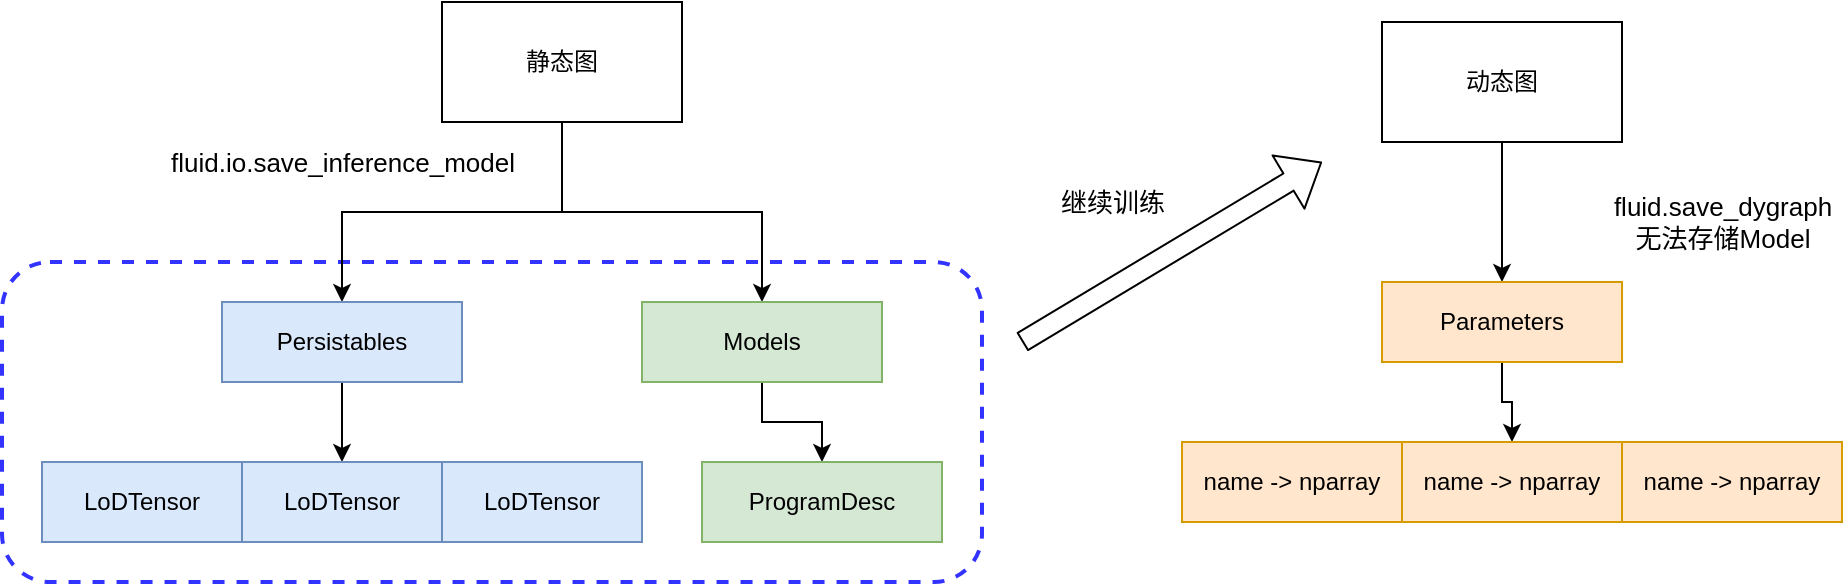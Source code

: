 <mxfile version="12.9.0" type="github" pages="2">
  <diagram id="HhtTGukB8IkxPl_5MrgR" name="base">
    <mxGraphModel dx="946" dy="613" grid="1" gridSize="10" guides="1" tooltips="1" connect="1" arrows="1" fold="1" page="1" pageScale="1" pageWidth="827" pageHeight="1169" math="0" shadow="0">
      <root>
        <mxCell id="0" />
        <mxCell id="1" parent="0" />
        <mxCell id="1kePdqKyU_XRXXnLLObr-27" value="" style="rounded=1;whiteSpace=wrap;html=1;fontSize=13;fillColor=none;strokeColor=#3333FF;dashed=1;strokeWidth=2;" vertex="1" parent="1">
          <mxGeometry x="10" y="370" width="490" height="160" as="geometry" />
        </mxCell>
        <mxCell id="1kePdqKyU_XRXXnLLObr-11" style="edgeStyle=orthogonalEdgeStyle;rounded=0;orthogonalLoop=1;jettySize=auto;html=1;exitX=0.5;exitY=1;exitDx=0;exitDy=0;entryX=0.5;entryY=0;entryDx=0;entryDy=0;fontSize=13;" edge="1" parent="1" source="1kePdqKyU_XRXXnLLObr-1" target="1kePdqKyU_XRXXnLLObr-2">
          <mxGeometry relative="1" as="geometry" />
        </mxCell>
        <mxCell id="1kePdqKyU_XRXXnLLObr-12" style="edgeStyle=orthogonalEdgeStyle;rounded=0;orthogonalLoop=1;jettySize=auto;html=1;exitX=0.5;exitY=1;exitDx=0;exitDy=0;entryX=0.5;entryY=0;entryDx=0;entryDy=0;fontSize=13;" edge="1" parent="1" source="1kePdqKyU_XRXXnLLObr-1" target="1kePdqKyU_XRXXnLLObr-7">
          <mxGeometry relative="1" as="geometry" />
        </mxCell>
        <mxCell id="1kePdqKyU_XRXXnLLObr-1" value="静态图" style="rounded=0;whiteSpace=wrap;html=1;" vertex="1" parent="1">
          <mxGeometry x="230" y="240" width="120" height="60" as="geometry" />
        </mxCell>
        <mxCell id="1kePdqKyU_XRXXnLLObr-13" style="edgeStyle=orthogonalEdgeStyle;rounded=0;orthogonalLoop=1;jettySize=auto;html=1;exitX=0.5;exitY=1;exitDx=0;exitDy=0;entryX=0.5;entryY=0;entryDx=0;entryDy=0;fontSize=13;" edge="1" parent="1" source="1kePdqKyU_XRXXnLLObr-2" target="1kePdqKyU_XRXXnLLObr-4">
          <mxGeometry relative="1" as="geometry" />
        </mxCell>
        <mxCell id="1kePdqKyU_XRXXnLLObr-2" value="Persistables" style="rounded=0;whiteSpace=wrap;html=1;fillColor=#dae8fc;strokeColor=#6c8ebf;" vertex="1" parent="1">
          <mxGeometry x="120" y="390" width="120" height="40" as="geometry" />
        </mxCell>
        <mxCell id="1kePdqKyU_XRXXnLLObr-3" value="LoDTensor" style="rounded=0;whiteSpace=wrap;html=1;fillColor=#dae8fc;strokeColor=#6c8ebf;" vertex="1" parent="1">
          <mxGeometry x="30" y="470" width="100" height="40" as="geometry" />
        </mxCell>
        <mxCell id="1kePdqKyU_XRXXnLLObr-4" value="LoDTensor" style="rounded=0;whiteSpace=wrap;html=1;fillColor=#dae8fc;strokeColor=#6c8ebf;" vertex="1" parent="1">
          <mxGeometry x="130" y="470" width="100" height="40" as="geometry" />
        </mxCell>
        <mxCell id="1kePdqKyU_XRXXnLLObr-5" value="LoDTensor" style="rounded=0;whiteSpace=wrap;html=1;fillColor=#dae8fc;strokeColor=#6c8ebf;" vertex="1" parent="1">
          <mxGeometry x="230" y="470" width="100" height="40" as="geometry" />
        </mxCell>
        <mxCell id="1kePdqKyU_XRXXnLLObr-14" style="edgeStyle=orthogonalEdgeStyle;rounded=0;orthogonalLoop=1;jettySize=auto;html=1;exitX=0.5;exitY=1;exitDx=0;exitDy=0;fontSize=13;" edge="1" parent="1" source="1kePdqKyU_XRXXnLLObr-7" target="1kePdqKyU_XRXXnLLObr-8">
          <mxGeometry relative="1" as="geometry" />
        </mxCell>
        <mxCell id="1kePdqKyU_XRXXnLLObr-7" value="Models" style="rounded=0;whiteSpace=wrap;html=1;fillColor=#d5e8d4;strokeColor=#82b366;" vertex="1" parent="1">
          <mxGeometry x="330" y="390" width="120" height="40" as="geometry" />
        </mxCell>
        <mxCell id="1kePdqKyU_XRXXnLLObr-8" value="ProgramDesc" style="rounded=0;whiteSpace=wrap;html=1;fillColor=#d5e8d4;strokeColor=#82b366;" vertex="1" parent="1">
          <mxGeometry x="360" y="470" width="120" height="40" as="geometry" />
        </mxCell>
        <mxCell id="1kePdqKyU_XRXXnLLObr-10" value="fluid.io.save_inference_model" style="text;html=1;align=center;verticalAlign=middle;resizable=0;points=[];autosize=1;fontSize=13;" vertex="1" parent="1">
          <mxGeometry x="85" y="310" width="190" height="20" as="geometry" />
        </mxCell>
        <mxCell id="1kePdqKyU_XRXXnLLObr-25" style="edgeStyle=orthogonalEdgeStyle;rounded=0;orthogonalLoop=1;jettySize=auto;html=1;exitX=0.5;exitY=1;exitDx=0;exitDy=0;entryX=0.5;entryY=0;entryDx=0;entryDy=0;fontSize=13;" edge="1" parent="1" source="1kePdqKyU_XRXXnLLObr-15" target="1kePdqKyU_XRXXnLLObr-16">
          <mxGeometry relative="1" as="geometry" />
        </mxCell>
        <mxCell id="1kePdqKyU_XRXXnLLObr-15" value="动态图" style="rounded=0;whiteSpace=wrap;html=1;" vertex="1" parent="1">
          <mxGeometry x="700" y="250" width="120" height="60" as="geometry" />
        </mxCell>
        <mxCell id="1kePdqKyU_XRXXnLLObr-26" style="edgeStyle=orthogonalEdgeStyle;rounded=0;orthogonalLoop=1;jettySize=auto;html=1;exitX=0.5;exitY=1;exitDx=0;exitDy=0;entryX=0.5;entryY=0;entryDx=0;entryDy=0;fontSize=13;" edge="1" parent="1" source="1kePdqKyU_XRXXnLLObr-16" target="1kePdqKyU_XRXXnLLObr-20">
          <mxGeometry relative="1" as="geometry" />
        </mxCell>
        <mxCell id="1kePdqKyU_XRXXnLLObr-16" value="Parameters" style="rounded=0;whiteSpace=wrap;html=1;fillColor=#ffe6cc;strokeColor=#d79b00;" vertex="1" parent="1">
          <mxGeometry x="700" y="380" width="120" height="40" as="geometry" />
        </mxCell>
        <mxCell id="1kePdqKyU_XRXXnLLObr-17" value="name -&amp;gt; nparray" style="rounded=0;whiteSpace=wrap;html=1;fillColor=#ffe6cc;strokeColor=#d79b00;" vertex="1" parent="1">
          <mxGeometry x="600" y="460" width="110" height="40" as="geometry" />
        </mxCell>
        <mxCell id="1kePdqKyU_XRXXnLLObr-20" value="name -&amp;gt; nparray" style="rounded=0;whiteSpace=wrap;html=1;fillColor=#ffe6cc;strokeColor=#d79b00;" vertex="1" parent="1">
          <mxGeometry x="710" y="460" width="110" height="40" as="geometry" />
        </mxCell>
        <mxCell id="1kePdqKyU_XRXXnLLObr-21" value="name -&amp;gt; nparray" style="rounded=0;whiteSpace=wrap;html=1;fillColor=#ffe6cc;strokeColor=#d79b00;" vertex="1" parent="1">
          <mxGeometry x="820" y="460" width="110" height="40" as="geometry" />
        </mxCell>
        <mxCell id="1kePdqKyU_XRXXnLLObr-22" value="fluid.save_dygraph&lt;br&gt;无法存储Model" style="text;html=1;align=center;verticalAlign=middle;resizable=0;points=[];autosize=1;fontSize=13;" vertex="1" parent="1">
          <mxGeometry x="810" y="330" width="120" height="40" as="geometry" />
        </mxCell>
        <mxCell id="1kePdqKyU_XRXXnLLObr-28" value="" style="shape=flexArrow;endArrow=classic;html=1;fontSize=13;" edge="1" parent="1">
          <mxGeometry width="50" height="50" relative="1" as="geometry">
            <mxPoint x="520" y="410" as="sourcePoint" />
            <mxPoint x="670" y="320" as="targetPoint" />
          </mxGeometry>
        </mxCell>
        <mxCell id="1kePdqKyU_XRXXnLLObr-29" value="继续训练" style="text;html=1;align=center;verticalAlign=middle;resizable=0;points=[];autosize=1;fontSize=13;" vertex="1" parent="1">
          <mxGeometry x="530" y="330" width="70" height="20" as="geometry" />
        </mxCell>
      </root>
    </mxGraphModel>
  </diagram>
  <diagram id="y1TU_4p_iIAbCVtNZwjB" name="design">
    <mxGraphModel dx="946" dy="613" grid="1" gridSize="10" guides="1" tooltips="1" connect="1" arrows="1" fold="1" page="1" pageScale="1" pageWidth="827" pageHeight="1169" math="0" shadow="0">
      <root>
        <mxCell id="Vdkg41hQiwGgbLy7LcJk-0" />
        <mxCell id="Vdkg41hQiwGgbLy7LcJk-1" parent="Vdkg41hQiwGgbLy7LcJk-0" />
        <mxCell id="4x60L5q-0hJ3BwwnQkIZ-2" value="" style="rounded=1;whiteSpace=wrap;html=1;strokeColor=#000000;strokeWidth=1;fillColor=none;fontSize=13;dashed=1;" vertex="1" parent="Vdkg41hQiwGgbLy7LcJk-1">
          <mxGeometry x="95" y="250" width="451" height="150" as="geometry" />
        </mxCell>
        <mxCell id="vurdL9MjWNo66thMDwqf-3" style="edgeStyle=orthogonalEdgeStyle;rounded=0;orthogonalLoop=1;jettySize=auto;html=1;exitX=0.5;exitY=1;exitDx=0;exitDy=0;entryX=0;entryY=0;entryDx=0;entryDy=0;fontSize=13;" edge="1" parent="Vdkg41hQiwGgbLy7LcJk-1" source="vurdL9MjWNo66thMDwqf-4" target="vurdL9MjWNo66thMDwqf-6">
          <mxGeometry relative="1" as="geometry" />
        </mxCell>
        <mxCell id="vurdL9MjWNo66thMDwqf-4" value="Persistables" style="rounded=0;whiteSpace=wrap;html=1;fillColor=#dae8fc;strokeColor=#6c8ebf;" vertex="1" parent="Vdkg41hQiwGgbLy7LcJk-1">
          <mxGeometry x="366" y="271" width="120" height="40" as="geometry" />
        </mxCell>
        <mxCell id="vurdL9MjWNo66thMDwqf-5" value="LoDTensor" style="rounded=0;whiteSpace=wrap;html=1;fillColor=#dae8fc;strokeColor=#6c8ebf;" vertex="1" parent="Vdkg41hQiwGgbLy7LcJk-1">
          <mxGeometry x="320" y="340" width="100" height="40" as="geometry" />
        </mxCell>
        <mxCell id="jUuth4kLCtveJ9FZlWfp-20" style="edgeStyle=orthogonalEdgeStyle;rounded=0;orthogonalLoop=1;jettySize=auto;html=1;exitX=0;exitY=1;exitDx=0;exitDy=0;fontSize=13;" edge="1" parent="Vdkg41hQiwGgbLy7LcJk-1" source="vurdL9MjWNo66thMDwqf-6" target="jUuth4kLCtveJ9FZlWfp-2">
          <mxGeometry relative="1" as="geometry">
            <Array as="points">
              <mxPoint x="420" y="420" />
              <mxPoint x="456" y="420" />
            </Array>
          </mxGeometry>
        </mxCell>
        <mxCell id="vurdL9MjWNo66thMDwqf-6" value="LoDTensor" style="rounded=0;whiteSpace=wrap;html=1;fillColor=#dae8fc;strokeColor=#6c8ebf;" vertex="1" parent="Vdkg41hQiwGgbLy7LcJk-1">
          <mxGeometry x="420" y="340" width="100" height="40" as="geometry" />
        </mxCell>
        <mxCell id="jUuth4kLCtveJ9FZlWfp-16" style="edgeStyle=orthogonalEdgeStyle;rounded=0;orthogonalLoop=1;jettySize=auto;html=1;exitX=0.5;exitY=1;exitDx=0;exitDy=0;entryX=0.5;entryY=0;entryDx=0;entryDy=0;fontSize=13;" edge="1" parent="Vdkg41hQiwGgbLy7LcJk-1" source="vurdL9MjWNo66thMDwqf-10" target="jUuth4kLCtveJ9FZlWfp-0">
          <mxGeometry relative="1" as="geometry">
            <Array as="points">
              <mxPoint x="205" y="420" />
              <mxPoint x="133" y="420" />
            </Array>
          </mxGeometry>
        </mxCell>
        <mxCell id="vurdL9MjWNo66thMDwqf-10" value="ProgramDesc" style="rounded=0;whiteSpace=wrap;html=1;fillColor=#d5e8d4;strokeColor=#82b366;" vertex="1" parent="Vdkg41hQiwGgbLy7LcJk-1">
          <mxGeometry x="145" y="340" width="120" height="40" as="geometry" />
        </mxCell>
        <mxCell id="jUuth4kLCtveJ9FZlWfp-9" style="edgeStyle=orthogonalEdgeStyle;rounded=0;orthogonalLoop=1;jettySize=auto;html=1;exitX=0.5;exitY=1;exitDx=0;exitDy=0;entryX=0.5;entryY=0;entryDx=0;entryDy=0;fontSize=13;" edge="1" parent="Vdkg41hQiwGgbLy7LcJk-1" source="vurdL9MjWNo66thMDwqf-13" target="vurdL9MjWNo66thMDwqf-23">
          <mxGeometry relative="1" as="geometry" />
        </mxCell>
        <mxCell id="vurdL9MjWNo66thMDwqf-13" value="动态图" style="rounded=0;whiteSpace=wrap;html=1;" vertex="1" parent="Vdkg41hQiwGgbLy7LcJk-1">
          <mxGeometry x="260.5" y="70" width="120" height="60" as="geometry" />
        </mxCell>
        <mxCell id="jUuth4kLCtveJ9FZlWfp-8" style="edgeStyle=orthogonalEdgeStyle;rounded=0;orthogonalLoop=1;jettySize=auto;html=1;entryX=0.5;entryY=0;entryDx=0;entryDy=0;fontSize=13;" edge="1" parent="Vdkg41hQiwGgbLy7LcJk-1" source="vurdL9MjWNo66thMDwqf-23" target="4x60L5q-0hJ3BwwnQkIZ-2">
          <mxGeometry relative="1" as="geometry" />
        </mxCell>
        <mxCell id="vurdL9MjWNo66thMDwqf-23" value="StaticModelRunner(Layer)" style="rounded=0;whiteSpace=wrap;html=1;strokeColor=#000000;strokeWidth=1;fillColor=none;fontSize=13;" vertex="1" parent="Vdkg41hQiwGgbLy7LcJk-1">
          <mxGeometry x="220.5" y="160" width="200" height="50" as="geometry" />
        </mxCell>
        <mxCell id="vurdL9MjWNo66thMDwqf-24" value="Load" style="text;html=1;align=center;verticalAlign=middle;resizable=0;points=[];autosize=1;fontSize=13;" vertex="1" parent="Vdkg41hQiwGgbLy7LcJk-1">
          <mxGeometry x="270" y="220" width="40" height="20" as="geometry" />
        </mxCell>
        <mxCell id="4x60L5q-0hJ3BwwnQkIZ-0" value="Models" style="rounded=0;whiteSpace=wrap;html=1;fillColor=#d5e8d4;strokeColor=#82b366;" vertex="1" parent="Vdkg41hQiwGgbLy7LcJk-1">
          <mxGeometry x="145" y="270" width="120" height="40" as="geometry" />
        </mxCell>
        <mxCell id="jUuth4kLCtveJ9FZlWfp-12" style="edgeStyle=orthogonalEdgeStyle;rounded=0;orthogonalLoop=1;jettySize=auto;html=1;exitX=0.5;exitY=1;exitDx=0;exitDy=0;fontSize=13;" edge="1" parent="Vdkg41hQiwGgbLy7LcJk-1" source="jUuth4kLCtveJ9FZlWfp-0" target="jUuth4kLCtveJ9FZlWfp-5">
          <mxGeometry relative="1" as="geometry">
            <Array as="points">
              <mxPoint x="133" y="500" />
              <mxPoint x="210" y="500" />
            </Array>
          </mxGeometry>
        </mxCell>
        <mxCell id="jUuth4kLCtveJ9FZlWfp-17" style="edgeStyle=orthogonalEdgeStyle;rounded=0;orthogonalLoop=1;jettySize=auto;html=1;exitX=1;exitY=0.5;exitDx=0;exitDy=0;entryX=0;entryY=0.5;entryDx=0;entryDy=0;fontSize=13;" edge="1" parent="Vdkg41hQiwGgbLy7LcJk-1" source="jUuth4kLCtveJ9FZlWfp-0" target="jUuth4kLCtveJ9FZlWfp-1">
          <mxGeometry relative="1" as="geometry" />
        </mxCell>
        <mxCell id="jUuth4kLCtveJ9FZlWfp-0" value="fwd_program_desc" style="rounded=0;whiteSpace=wrap;html=1;fillColor=#d5e8d4;strokeColor=#82b366;" vertex="1" parent="Vdkg41hQiwGgbLy7LcJk-1">
          <mxGeometry x="73" y="440" width="120" height="40" as="geometry" />
        </mxCell>
        <mxCell id="jUuth4kLCtveJ9FZlWfp-14" style="edgeStyle=orthogonalEdgeStyle;rounded=0;orthogonalLoop=1;jettySize=auto;html=1;exitX=0.5;exitY=1;exitDx=0;exitDy=0;fontSize=13;" edge="1" parent="Vdkg41hQiwGgbLy7LcJk-1" source="jUuth4kLCtveJ9FZlWfp-1" target="jUuth4kLCtveJ9FZlWfp-6">
          <mxGeometry relative="1" as="geometry">
            <Array as="points">
              <mxPoint x="277" y="540" />
              <mxPoint x="410" y="540" />
            </Array>
          </mxGeometry>
        </mxCell>
        <mxCell id="jUuth4kLCtveJ9FZlWfp-1" value="bwd_program_desc" style="rounded=0;whiteSpace=wrap;html=1;fillColor=#d5e8d4;strokeColor=#82b366;" vertex="1" parent="Vdkg41hQiwGgbLy7LcJk-1">
          <mxGeometry x="217" y="440" width="120" height="40" as="geometry" />
        </mxCell>
        <mxCell id="jUuth4kLCtveJ9FZlWfp-2" value="name -&amp;gt; VarBase" style="rounded=0;whiteSpace=wrap;html=1;fillColor=#dae8fc;strokeColor=#6c8ebf;" vertex="1" parent="Vdkg41hQiwGgbLy7LcJk-1">
          <mxGeometry x="396" y="440" width="120" height="40" as="geometry" />
        </mxCell>
        <mxCell id="jUuth4kLCtveJ9FZlWfp-13" style="edgeStyle=orthogonalEdgeStyle;rounded=0;orthogonalLoop=1;jettySize=auto;html=1;exitX=0;exitY=0;exitDx=0;exitDy=0;entryX=0.5;entryY=0;entryDx=0;entryDy=0;fontSize=13;" edge="1" parent="Vdkg41hQiwGgbLy7LcJk-1" source="jUuth4kLCtveJ9FZlWfp-3" target="jUuth4kLCtveJ9FZlWfp-5">
          <mxGeometry relative="1" as="geometry">
            <Array as="points">
              <mxPoint x="396" y="500" />
              <mxPoint x="210" y="500" />
            </Array>
          </mxGeometry>
        </mxCell>
        <mxCell id="jUuth4kLCtveJ9FZlWfp-15" style="edgeStyle=orthogonalEdgeStyle;rounded=0;orthogonalLoop=1;jettySize=auto;html=1;exitX=0.5;exitY=1;exitDx=0;exitDy=0;entryX=0.5;entryY=0;entryDx=0;entryDy=0;fontSize=13;" edge="1" parent="Vdkg41hQiwGgbLy7LcJk-1" source="jUuth4kLCtveJ9FZlWfp-3" target="jUuth4kLCtveJ9FZlWfp-6">
          <mxGeometry relative="1" as="geometry">
            <Array as="points">
              <mxPoint x="456" y="540" />
              <mxPoint x="410" y="540" />
            </Array>
          </mxGeometry>
        </mxCell>
        <mxCell id="jUuth4kLCtveJ9FZlWfp-3" value="name -&amp;gt; VarBase" style="rounded=0;whiteSpace=wrap;html=1;fillColor=#dae8fc;strokeColor=#6c8ebf;" vertex="1" parent="Vdkg41hQiwGgbLy7LcJk-1">
          <mxGeometry x="396" y="480" width="120" height="40" as="geometry" />
        </mxCell>
        <mxCell id="jUuth4kLCtveJ9FZlWfp-5" value="RunProgramOp" style="ellipse;whiteSpace=wrap;html=1;strokeColor=#000000;strokeWidth=1;fillColor=none;fontSize=13;" vertex="1" parent="Vdkg41hQiwGgbLy7LcJk-1">
          <mxGeometry x="150" y="570" width="120" height="80" as="geometry" />
        </mxCell>
        <mxCell id="jUuth4kLCtveJ9FZlWfp-6" value="RunProgramGradOp" style="ellipse;whiteSpace=wrap;html=1;strokeColor=#000000;strokeWidth=1;fillColor=none;fontSize=13;" vertex="1" parent="Vdkg41hQiwGgbLy7LcJk-1">
          <mxGeometry x="330" y="570" width="160" height="80" as="geometry" />
        </mxCell>
        <mxCell id="jUuth4kLCtveJ9FZlWfp-10" value="静态图预训练模型" style="text;html=1;align=center;verticalAlign=middle;resizable=0;points=[];autosize=1;fontSize=14;fontColor=#CC0000;" vertex="1" parent="Vdkg41hQiwGgbLy7LcJk-1">
          <mxGeometry x="565" y="315" width="130" height="20" as="geometry" />
        </mxCell>
        <mxCell id="jUuth4kLCtveJ9FZlWfp-11" value="动态图执行要素" style="text;html=1;align=center;verticalAlign=middle;resizable=0;points=[];autosize=1;fontSize=14;fontColor=#0000CC;" vertex="1" parent="Vdkg41hQiwGgbLy7LcJk-1">
          <mxGeometry x="560" y="524" width="110" height="20" as="geometry" />
        </mxCell>
        <mxCell id="jUuth4kLCtveJ9FZlWfp-18" value="预测 -&amp;gt; 训练" style="text;html=1;align=center;verticalAlign=middle;resizable=0;points=[];autosize=1;fontSize=13;" vertex="1" parent="Vdkg41hQiwGgbLy7LcJk-1">
          <mxGeometry x="30" y="407" width="90" height="20" as="geometry" />
        </mxCell>
        <mxCell id="jUuth4kLCtveJ9FZlWfp-19" value="生成反向" style="text;html=1;align=center;verticalAlign=middle;resizable=0;points=[];autosize=1;fontSize=13;" vertex="1" parent="Vdkg41hQiwGgbLy7LcJk-1">
          <mxGeometry x="240" y="412" width="70" height="20" as="geometry" />
        </mxCell>
        <mxCell id="jUuth4kLCtveJ9FZlWfp-21" value="转换处理，保存为Parameters" style="text;html=1;align=center;verticalAlign=middle;resizable=0;points=[];autosize=1;fontSize=13;" vertex="1" parent="Vdkg41hQiwGgbLy7LcJk-1">
          <mxGeometry x="470" y="412" width="190" height="20" as="geometry" />
        </mxCell>
      </root>
    </mxGraphModel>
  </diagram>
</mxfile>
